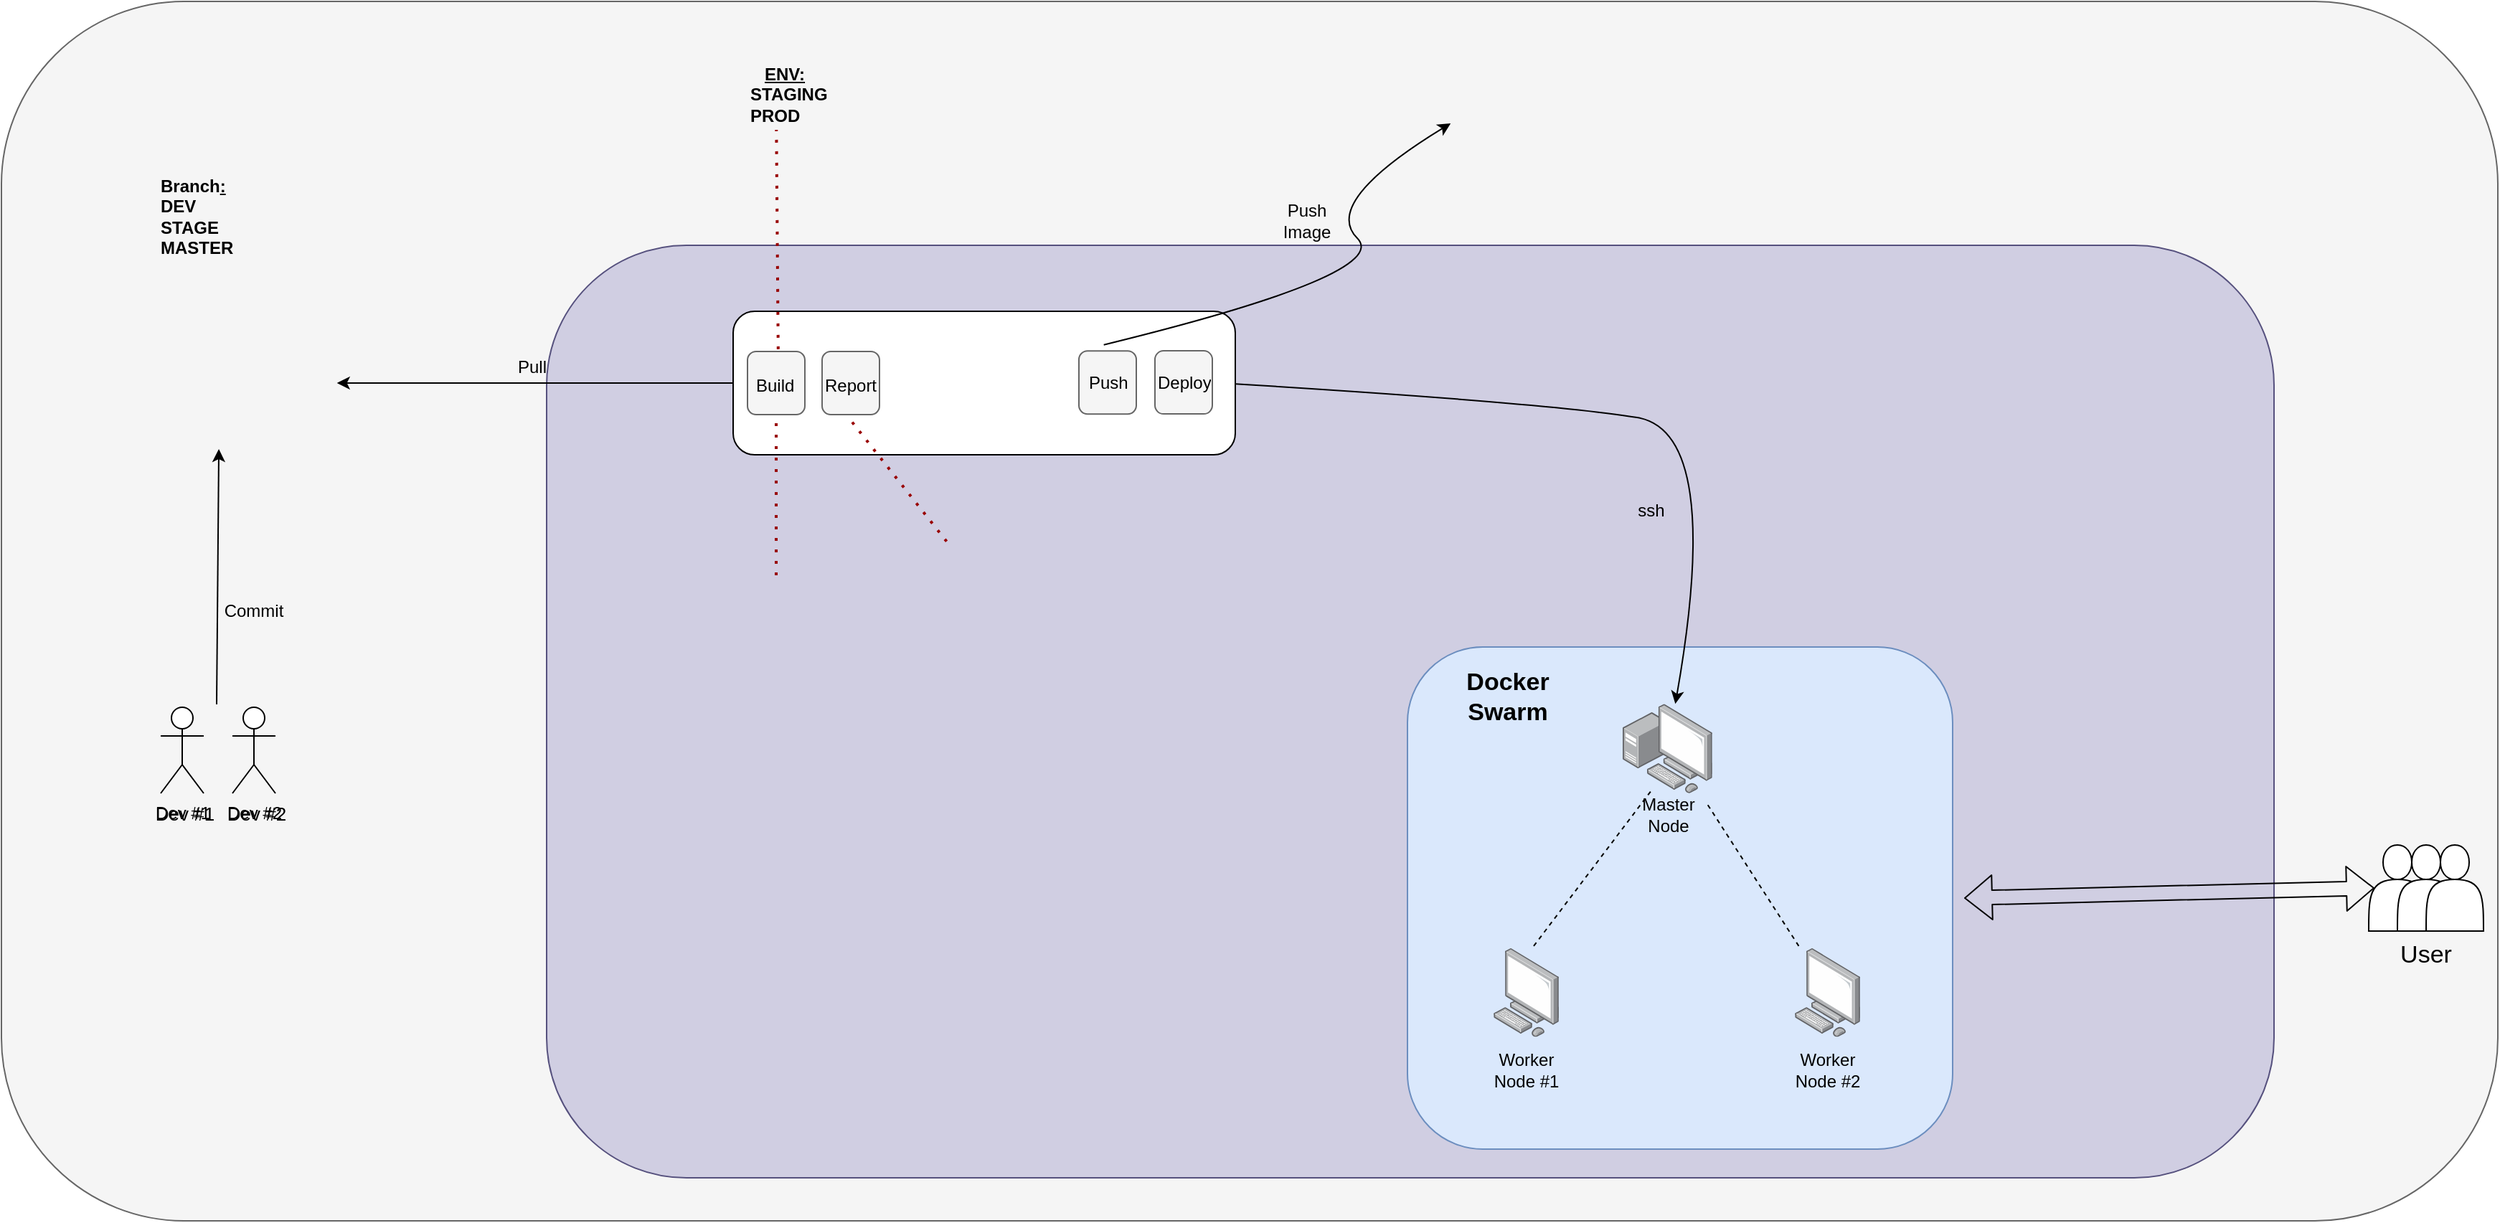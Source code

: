 <mxfile>
    <diagram id="rqP8PtYZAPO7fRECsQAX" name="Page-1">
        <mxGraphModel dx="3755" dy="3169" grid="1" gridSize="10" guides="1" tooltips="1" connect="1" arrows="1" fold="1" page="1" pageScale="1" pageWidth="827" pageHeight="1169" math="0" shadow="0">
            <root>
                <mxCell id="0"/>
                <mxCell id="1" parent="0"/>
                <mxCell id="53" value="`" style="rounded=1;whiteSpace=wrap;html=1;fontSize=17;fontColor=#333333;fillColor=#f5f5f5;strokeColor=#666666;" parent="1" vertex="1">
                    <mxGeometry x="-500" y="-90" width="1740" height="850" as="geometry"/>
                </mxCell>
                <mxCell id="64" value="" style="rounded=1;whiteSpace=wrap;html=1;fillColor=#d0cee2;strokeColor=#56517e;" vertex="1" parent="1">
                    <mxGeometry x="-120" y="80" width="1204" height="650" as="geometry"/>
                </mxCell>
                <mxCell id="26" value="" style="rounded=1;whiteSpace=wrap;html=1;fillColor=#dae8fc;strokeColor=#6c8ebf;" parent="1" vertex="1">
                    <mxGeometry x="480" y="360" width="380" height="350" as="geometry"/>
                </mxCell>
                <mxCell id="2" value="Dev #1" style="shape=umlActor;verticalLabelPosition=bottom;verticalAlign=top;html=1;outlineConnect=0;strokeColor=#000000;" parent="1" vertex="1">
                    <mxGeometry x="-389" y="402" width="30" height="60" as="geometry"/>
                </mxCell>
                <mxCell id="3" value="Dev #2" style="shape=umlActor;verticalLabelPosition=bottom;verticalAlign=top;html=1;outlineConnect=0;strokeColor=#000000;" parent="1" vertex="1">
                    <mxGeometry x="-339" y="402" width="30" height="60" as="geometry"/>
                </mxCell>
                <mxCell id="5" value="" style="endArrow=classic;html=1;strokeColor=#000000;" parent="1" target="4" edge="1">
                    <mxGeometry width="50" height="50" relative="1" as="geometry">
                        <mxPoint x="-350" y="400" as="sourcePoint"/>
                        <mxPoint x="-300" y="410" as="targetPoint"/>
                    </mxGeometry>
                </mxCell>
                <mxCell id="4" value="" style="shape=image;verticalLabelPosition=bottom;labelBackgroundColor=default;verticalAlign=top;aspect=fixed;imageAspect=0;image=https://miro.medium.com/v2/resize:fit:1400/1*mtsk3fQ_BRemFidhkel3dA.png;" parent="1" vertex="1">
                    <mxGeometry x="-430" y="130" width="163.84" height="92" as="geometry"/>
                </mxCell>
                <mxCell id="6" value="Commit" style="text;html=1;strokeColor=none;fillColor=none;align=center;verticalAlign=middle;whiteSpace=wrap;rounded=0;fontColor=#000000;" parent="1" vertex="1">
                    <mxGeometry x="-354" y="320" width="60" height="30" as="geometry"/>
                </mxCell>
                <mxCell id="10" value="&lt;b&gt;&amp;nbsp; &amp;nbsp;&lt;u&gt;ENV:&lt;/u&gt;&lt;br&gt;STAGING&lt;br&gt;PROD&lt;/b&gt;" style="text;strokeColor=none;fillColor=none;align=left;verticalAlign=middle;spacingLeft=4;spacingRight=4;overflow=hidden;points=[[0,0.5],[1,0.5]];portConstraint=eastwest;rotatable=0;whiteSpace=wrap;html=1;fontColor=#000000;" parent="1" vertex="1">
                    <mxGeometry x="16" y="-50" width="80" height="50" as="geometry"/>
                </mxCell>
                <mxCell id="11" value="" style="endArrow=classic;html=1;entryX=1;entryY=0.5;entryDx=0;entryDy=0;exitX=0;exitY=0.5;exitDx=0;exitDy=0;strokeColor=#000000;" parent="1" source="30" target="4" edge="1">
                    <mxGeometry width="50" height="50" relative="1" as="geometry">
                        <mxPoint x="90.0" y="185" as="sourcePoint"/>
                        <mxPoint x="320" y="160" as="targetPoint"/>
                    </mxGeometry>
                </mxCell>
                <mxCell id="12" value="" style="shape=image;verticalLabelPosition=bottom;labelBackgroundColor=default;verticalAlign=top;aspect=fixed;imageAspect=0;image=https://raw.githubusercontent.com/collabnix/dockerlabs/master/beginners/docker/images/docker_facebook_share.png;" parent="1" vertex="1">
                    <mxGeometry x="510.12" y="-50" width="105.37" height="90" as="geometry"/>
                </mxCell>
                <mxCell id="14" value="Push Image" style="text;html=1;strokeColor=none;fillColor=none;align=center;verticalAlign=middle;whiteSpace=wrap;rounded=0;fontColor=#000000;" parent="1" vertex="1">
                    <mxGeometry x="380" y="48" width="60" height="30" as="geometry"/>
                </mxCell>
                <mxCell id="15" value="" style="points=[];aspect=fixed;html=1;align=center;shadow=0;dashed=0;image;image=img/lib/allied_telesis/computer_and_terminals/Personal_Computer_with_Server.svg;" parent="1" vertex="1">
                    <mxGeometry x="630" y="399.6" width="62.4" height="62.4" as="geometry"/>
                </mxCell>
                <mxCell id="16" value="Master Node" style="text;html=1;strokeColor=none;fillColor=none;align=center;verticalAlign=middle;whiteSpace=wrap;rounded=0;fontColor=#000000;" parent="1" vertex="1">
                    <mxGeometry x="632.4" y="462" width="60" height="30" as="geometry"/>
                </mxCell>
                <mxCell id="18" value="" style="curved=1;endArrow=classic;html=1;exitX=1;exitY=0.5;exitDx=0;exitDy=0;strokeColor=#000000;" parent="1" source="46" target="15" edge="1">
                    <mxGeometry width="50" height="50" relative="1" as="geometry">
                        <mxPoint x="203.59" y="207.5" as="sourcePoint"/>
                        <mxPoint x="750" y="210" as="targetPoint"/>
                        <Array as="points">
                            <mxPoint x="580" y="190"/>
                            <mxPoint x="700" y="210"/>
                        </Array>
                    </mxGeometry>
                </mxCell>
                <mxCell id="19" value="ssh" style="text;html=1;strokeColor=none;fillColor=none;align=center;verticalAlign=middle;whiteSpace=wrap;rounded=0;fontColor=#000000;" parent="1" vertex="1">
                    <mxGeometry x="620" y="250" width="60" height="30" as="geometry"/>
                </mxCell>
                <mxCell id="20" value="" style="points=[];aspect=fixed;html=1;align=center;shadow=0;dashed=0;image;image=img/lib/allied_telesis/computer_and_terminals/Personal_Computer.svg;" parent="1" vertex="1">
                    <mxGeometry x="540" y="570" width="45.6" height="61.8" as="geometry"/>
                </mxCell>
                <mxCell id="21" value="" style="points=[];aspect=fixed;html=1;align=center;shadow=0;dashed=0;image;image=img/lib/allied_telesis/computer_and_terminals/Personal_Computer.svg;" parent="1" vertex="1">
                    <mxGeometry x="750" y="570" width="45.6" height="61.8" as="geometry"/>
                </mxCell>
                <mxCell id="22" value="Worker Node #1" style="text;html=1;strokeColor=none;fillColor=none;align=center;verticalAlign=middle;whiteSpace=wrap;rounded=0;fontColor=#000000;" parent="1" vertex="1">
                    <mxGeometry x="532.8" y="640" width="60" height="30" as="geometry"/>
                </mxCell>
                <mxCell id="23" value="Worker Node #2" style="text;html=1;strokeColor=none;fillColor=none;align=center;verticalAlign=middle;whiteSpace=wrap;rounded=0;fontColor=#000000;" parent="1" vertex="1">
                    <mxGeometry x="742.8" y="640" width="60" height="30" as="geometry"/>
                </mxCell>
                <mxCell id="24" value="" style="endArrow=none;dashed=1;html=1;exitX=0.614;exitY=-0.025;exitDx=0;exitDy=0;exitPerimeter=0;" parent="1" source="20" edge="1">
                    <mxGeometry width="50" height="50" relative="1" as="geometry">
                        <mxPoint x="600" y="510" as="sourcePoint"/>
                        <mxPoint x="650" y="460" as="targetPoint"/>
                    </mxGeometry>
                </mxCell>
                <mxCell id="25" value="" style="endArrow=none;dashed=1;html=1;exitX=0.06;exitY=-0.025;exitDx=0;exitDy=0;exitPerimeter=0;entryX=0.93;entryY=1.097;entryDx=0;entryDy=0;entryPerimeter=0;" parent="1" source="21" target="15" edge="1">
                    <mxGeometry width="50" height="50" relative="1" as="geometry">
                        <mxPoint x="577.998" y="578.455" as="sourcePoint"/>
                        <mxPoint x="660" y="470" as="targetPoint"/>
                    </mxGeometry>
                </mxCell>
                <mxCell id="28" value="Docker Swarm" style="text;html=1;align=center;verticalAlign=middle;whiteSpace=wrap;rounded=0;fontColor=#000000;fontSize=17;fontStyle=1" parent="1" vertex="1">
                    <mxGeometry x="520" y="380" width="60" height="30" as="geometry"/>
                </mxCell>
                <mxCell id="30" value="" style="rounded=1;whiteSpace=wrap;html=1;fontSize=17;fontColor=#000000;" parent="1" vertex="1">
                    <mxGeometry x="10" y="126" width="350" height="100" as="geometry"/>
                </mxCell>
                <mxCell id="34" value="" style="rounded=1;whiteSpace=wrap;html=1;fontSize=17;fillColor=#f5f5f5;strokeColor=#666666;fontColor=#333333;" parent="1" vertex="1">
                    <mxGeometry x="20" y="154" width="40" height="44" as="geometry"/>
                </mxCell>
                <mxCell id="35" value="" style="rounded=1;whiteSpace=wrap;html=1;fontSize=17;fillColor=#f5f5f5;strokeColor=#666666;fontColor=#333333;" parent="1" vertex="1">
                    <mxGeometry x="72" y="154" width="40" height="44" as="geometry"/>
                </mxCell>
                <mxCell id="36" value="" style="rounded=1;whiteSpace=wrap;html=1;fontSize=17;fillColor=#f5f5f5;strokeColor=#666666;fontColor=#333333;" parent="1" vertex="1">
                    <mxGeometry x="251.0" y="153.65" width="40" height="44" as="geometry"/>
                </mxCell>
                <mxCell id="37" value="&lt;font color=&quot;#000000&quot;&gt;Build&lt;/font&gt;" style="text;strokeColor=none;fillColor=none;align=left;verticalAlign=middle;spacingLeft=4;spacingRight=4;overflow=hidden;points=[[0,0.5],[1,0.5]];portConstraint=eastwest;rotatable=0;whiteSpace=wrap;html=1;" parent="1" vertex="1">
                    <mxGeometry x="20" y="151.75" width="40" height="52.25" as="geometry"/>
                </mxCell>
                <mxCell id="38" value="&lt;font color=&quot;#000000&quot;&gt;Report&lt;/font&gt;" style="text;strokeColor=none;fillColor=none;align=left;verticalAlign=middle;spacingLeft=4;spacingRight=4;overflow=hidden;points=[[0,0.5],[1,0.5]];portConstraint=eastwest;rotatable=0;whiteSpace=wrap;html=1;" parent="1" vertex="1">
                    <mxGeometry x="68" y="152" width="58" height="52.25" as="geometry"/>
                </mxCell>
                <mxCell id="44" value="" style="rounded=1;whiteSpace=wrap;html=1;fontSize=17;fillColor=#f5f5f5;strokeColor=#666666;fontColor=#333333;" parent="1" vertex="1">
                    <mxGeometry x="304" y="153.56" width="40" height="44" as="geometry"/>
                </mxCell>
                <mxCell id="45" value="&lt;font color=&quot;#000000&quot;&gt;Push&lt;/font&gt;" style="text;strokeColor=none;fillColor=none;align=left;verticalAlign=middle;spacingLeft=4;spacingRight=4;overflow=hidden;points=[[0,0.5],[1,0.5]];portConstraint=eastwest;rotatable=0;whiteSpace=wrap;html=1;" parent="1" vertex="1">
                    <mxGeometry x="252" y="149.88" width="38" height="52.25" as="geometry"/>
                </mxCell>
                <mxCell id="46" value="&lt;font color=&quot;#000000&quot;&gt;Deploy&lt;/font&gt;" style="text;strokeColor=none;fillColor=none;align=left;verticalAlign=middle;spacingLeft=4;spacingRight=4;overflow=hidden;points=[[0,0.5],[1,0.5]];portConstraint=eastwest;rotatable=0;whiteSpace=wrap;html=1;" parent="1" vertex="1">
                    <mxGeometry x="300" y="149.88" width="50" height="52.25" as="geometry"/>
                </mxCell>
                <mxCell id="47" value="" style="curved=1;endArrow=classic;html=1;strokeColor=#000000;fontSize=17;fontColor=#000000;exitX=0.43;exitY=-0.01;exitDx=0;exitDy=0;exitPerimeter=0;entryX=0;entryY=0.5;entryDx=0;entryDy=0;" parent="1" source="45" target="12" edge="1">
                    <mxGeometry width="50" height="50" relative="1" as="geometry">
                        <mxPoint x="420" y="100" as="sourcePoint"/>
                        <mxPoint x="470" y="50" as="targetPoint"/>
                        <Array as="points">
                            <mxPoint x="470" y="100"/>
                            <mxPoint x="420" y="50"/>
                        </Array>
                    </mxGeometry>
                </mxCell>
                <mxCell id="48" value="" style="shape=actor;whiteSpace=wrap;html=1;fontSize=17;fontColor=#000000;" parent="1" vertex="1">
                    <mxGeometry x="1150" y="498" width="40" height="60" as="geometry"/>
                </mxCell>
                <mxCell id="49" value="" style="shape=actor;whiteSpace=wrap;html=1;fontSize=17;fontColor=#000000;" parent="1" vertex="1">
                    <mxGeometry x="1170" y="498" width="40" height="60" as="geometry"/>
                </mxCell>
                <mxCell id="50" value="" style="shape=actor;whiteSpace=wrap;html=1;fontSize=17;fontColor=#000000;" parent="1" vertex="1">
                    <mxGeometry x="1190" y="498" width="40" height="60" as="geometry"/>
                </mxCell>
                <mxCell id="51" value="&lt;font&gt;User&lt;/font&gt;" style="text;html=1;strokeColor=none;fillColor=none;align=center;verticalAlign=middle;whiteSpace=wrap;rounded=0;fontSize=17;fontColor=#000000;" parent="1" vertex="1">
                    <mxGeometry x="1160" y="560" width="60" height="30" as="geometry"/>
                </mxCell>
                <mxCell id="52" value="" style="shape=flexArrow;endArrow=classic;startArrow=classic;html=1;strokeColor=#000000;fontSize=17;fontColor=#FFFFFF;exitX=1;exitY=0.5;exitDx=0;exitDy=0;entryX=0.1;entryY=0.5;entryDx=0;entryDy=0;entryPerimeter=0;" parent="1" edge="1" target="48">
                    <mxGeometry width="100" height="100" relative="1" as="geometry">
                        <mxPoint x="868" y="535" as="sourcePoint"/>
                        <mxPoint x="1098" y="535" as="targetPoint"/>
                    </mxGeometry>
                </mxCell>
                <mxCell id="55" value="Dev #1" style="text;html=1;strokeColor=none;fillColor=none;align=center;verticalAlign=middle;whiteSpace=wrap;rounded=0;fontSize=13;fontColor=#000000;" parent="1" vertex="1">
                    <mxGeometry x="-404" y="462" width="64" height="28" as="geometry"/>
                </mxCell>
                <mxCell id="56" value="Dev #2" style="text;html=1;strokeColor=none;fillColor=none;align=center;verticalAlign=middle;whiteSpace=wrap;rounded=0;fontSize=13;fontColor=#000000;" parent="1" vertex="1">
                    <mxGeometry x="-354" y="462" width="64" height="28" as="geometry"/>
                </mxCell>
                <mxCell id="57" value="Pull" style="text;html=1;strokeColor=none;fillColor=none;align=center;verticalAlign=middle;whiteSpace=wrap;rounded=0;fontColor=#000000;" parent="1" vertex="1">
                    <mxGeometry x="-160" y="149.88" width="60" height="30" as="geometry"/>
                </mxCell>
                <mxCell id="58" value="" style="endArrow=none;dashed=1;html=1;dashPattern=1 3;strokeWidth=2;strokeColor=#990000;fontSize=13;fontColor=#000000;exitX=0.535;exitY=0.013;exitDx=0;exitDy=0;exitPerimeter=0;entryX=0.302;entryY=0.989;entryDx=0;entryDy=0;entryPerimeter=0;" parent="1" source="37" target="10" edge="1">
                    <mxGeometry width="50" height="50" relative="1" as="geometry">
                        <mxPoint x="-20" y="140" as="sourcePoint"/>
                        <mxPoint x="30" y="90" as="targetPoint"/>
                    </mxGeometry>
                </mxCell>
                <mxCell id="60" value="" style="endArrow=none;dashed=1;html=1;dashPattern=1 3;strokeWidth=2;strokeColor=#990000;fontSize=13;fontColor=#000000;entryX=0.5;entryY=0.923;entryDx=0;entryDy=0;entryPerimeter=0;exitX=0.5;exitY=0;exitDx=0;exitDy=0;" parent="1" source="59" target="37" edge="1">
                    <mxGeometry width="50" height="50" relative="1" as="geometry">
                        <mxPoint x="170" y="330" as="sourcePoint"/>
                        <mxPoint x="220" y="280" as="targetPoint"/>
                    </mxGeometry>
                </mxCell>
                <mxCell id="59" value="" style="shape=image;verticalLabelPosition=bottom;labelBackgroundColor=default;verticalAlign=top;aspect=fixed;imageAspect=0;image=https://miro.medium.com/v2/resize:fit:785/1*T81YZjqBfVDH0sOcKnk_rw.png;" parent="1" vertex="1">
                    <mxGeometry x="-14.33" y="310" width="108.66" height="70" as="geometry"/>
                </mxCell>
                <mxCell id="61" value="" style="shape=image;verticalLabelPosition=bottom;labelBackgroundColor=default;verticalAlign=top;aspect=fixed;imageAspect=0;image=https://cdn.prod.website-files.com/650d8cb4b59554163db63bab/65797305dea4232af4930aff_Owasp%20logo.jpg;" parent="1" vertex="1">
                    <mxGeometry x="128.3" y="290" width="66.67" height="50" as="geometry"/>
                </mxCell>
                <mxCell id="62" value="" style="endArrow=none;dashed=1;html=1;dashPattern=1 3;strokeWidth=2;strokeColor=#990000;fontSize=13;fontColor=#FF0000;exitX=0.431;exitY=0.982;exitDx=0;exitDy=0;exitPerimeter=0;entryX=0.5;entryY=0;entryDx=0;entryDy=0;" parent="1" source="38" target="61" edge="1">
                    <mxGeometry width="50" height="50" relative="1" as="geometry">
                        <mxPoint x="130" y="300" as="sourcePoint"/>
                        <mxPoint x="180" y="250" as="targetPoint"/>
                    </mxGeometry>
                </mxCell>
                <mxCell id="29" value="" style="shape=image;verticalLabelPosition=bottom;labelBackgroundColor=default;verticalAlign=top;aspect=fixed;imageAspect=0;image=https://miro.medium.com/v2/resize:fit:860/1*ByoJvUAuB0L00yk1UhkEiw.png;" parent="1" vertex="1">
                    <mxGeometry x="135.3" y="70" width="79.51" height="63" as="geometry"/>
                </mxCell>
                <mxCell id="33" value="" style="shape=image;verticalLabelPosition=bottom;labelBackgroundColor=default;verticalAlign=top;aspect=fixed;imageAspect=0;image=https://miro.medium.com/v2/resize:fit:666/1*rn-sO9oWLn9lYO7jkVO6og.png;" parent="1" vertex="1">
                    <mxGeometry x="128.3" y="155.75" width="110.7" height="39.81" as="geometry"/>
                </mxCell>
                <mxCell id="63" value="&lt;b&gt;Branch&lt;u&gt;:&lt;/u&gt;&lt;br&gt;DEV&lt;br&gt;STAGE&lt;br&gt;MASTER&lt;br&gt;&lt;/b&gt;" style="text;strokeColor=none;fillColor=none;align=left;verticalAlign=middle;spacingLeft=4;spacingRight=4;overflow=hidden;points=[[0,0.5],[1,0.5]];portConstraint=eastwest;rotatable=0;whiteSpace=wrap;html=1;fontColor=#000000;" parent="1" vertex="1">
                    <mxGeometry x="-395.16" y="20" width="86.16" height="80" as="geometry"/>
                </mxCell>
                <mxCell id="65" value="" style="shape=image;verticalLabelPosition=bottom;labelBackgroundColor=default;verticalAlign=top;aspect=fixed;imageAspect=0;image=https://partner.zoom.us/wp-content/uploads/2022/12/2022_Zoom-AWS_Lockup_RGB-1-e1672857797889-1024x760.png;" vertex="1" parent="1">
                    <mxGeometry x="830" y="103.15" width="202" height="149.95" as="geometry"/>
                </mxCell>
            </root>
        </mxGraphModel>
    </diagram>
</mxfile>